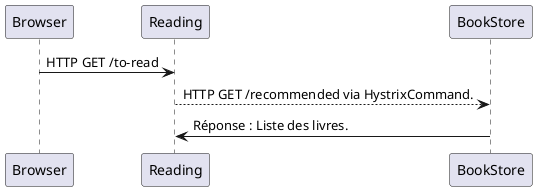 @startuml
Browser -> Reading: HTTP GET /to-read
Reading --> BookStore: HTTP GET /recommended via HystrixCommand.
BookStore -> Reading: Réponse : Liste des livres.

@enduml